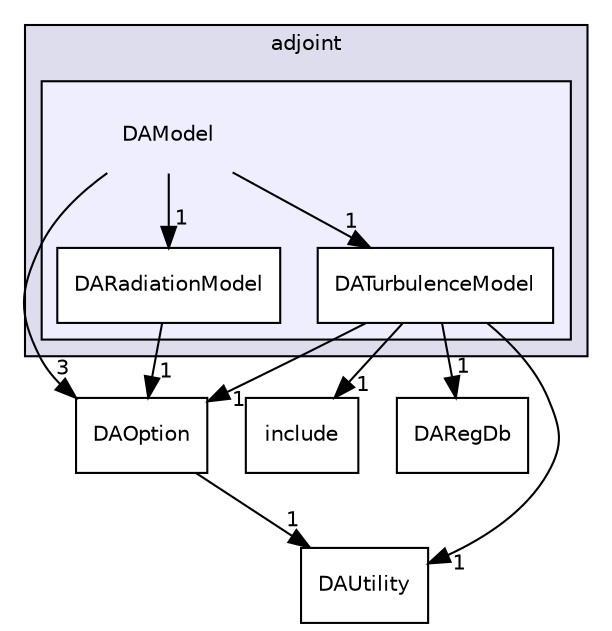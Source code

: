 digraph "dafoam/src/adjoint/DAModel" {
  bgcolor=transparent;
  compound=true
  node [ fontsize="10", fontname="Helvetica"];
  edge [ labelfontsize="10", labelfontname="Helvetica"];
  subgraph clusterdir_f5514f987767675d2ddbed85ad2de067 {
    graph [ bgcolor="#ddddee", pencolor="black", label="adjoint" fontname="Helvetica", fontsize="10", URL="dir_f5514f987767675d2ddbed85ad2de067.html"]
  subgraph clusterdir_0e038532d2d478fb20f067fb4c41f83e {
    graph [ bgcolor="#eeeeff", pencolor="black", label="" URL="dir_0e038532d2d478fb20f067fb4c41f83e.html"];
    dir_0e038532d2d478fb20f067fb4c41f83e [shape=plaintext label="DAModel"];
    dir_84dc04b439b147eabb3b1f52846e5fdb [shape=box label="DARadiationModel" color="black" fillcolor="white" style="filled" URL="dir_84dc04b439b147eabb3b1f52846e5fdb.html"];
    dir_a9b11936805b795b6397e9f882cee431 [shape=box label="DATurbulenceModel" color="black" fillcolor="white" style="filled" URL="dir_a9b11936805b795b6397e9f882cee431.html"];
  }
  }
  dir_7df341fe0193531049da9f2466a34806 [shape=box label="include" URL="dir_7df341fe0193531049da9f2466a34806.html"];
  dir_7f5514a39c79bf07c6260b1d89aae56a [shape=box label="DARegDb" URL="dir_7f5514a39c79bf07c6260b1d89aae56a.html"];
  dir_3e1a3916256641cd890d01e288a238af [shape=box label="DAOption" URL="dir_3e1a3916256641cd890d01e288a238af.html"];
  dir_cf971f353ff72be402d0f8c332203c9b [shape=box label="DAUtility" URL="dir_cf971f353ff72be402d0f8c332203c9b.html"];
  dir_84dc04b439b147eabb3b1f52846e5fdb->dir_3e1a3916256641cd890d01e288a238af [headlabel="1", labeldistance=1.5 headhref="dir_000013_000016.html"];
  dir_3e1a3916256641cd890d01e288a238af->dir_cf971f353ff72be402d0f8c332203c9b [headlabel="1", labeldistance=1.5 headhref="dir_000016_000029.html"];
  dir_0e038532d2d478fb20f067fb4c41f83e->dir_84dc04b439b147eabb3b1f52846e5fdb [headlabel="1", labeldistance=1.5 headhref="dir_000012_000013.html"];
  dir_0e038532d2d478fb20f067fb4c41f83e->dir_3e1a3916256641cd890d01e288a238af [headlabel="3", labeldistance=1.5 headhref="dir_000012_000016.html"];
  dir_0e038532d2d478fb20f067fb4c41f83e->dir_a9b11936805b795b6397e9f882cee431 [headlabel="1", labeldistance=1.5 headhref="dir_000012_000014.html"];
  dir_a9b11936805b795b6397e9f882cee431->dir_7df341fe0193531049da9f2466a34806 [headlabel="1", labeldistance=1.5 headhref="dir_000014_000030.html"];
  dir_a9b11936805b795b6397e9f882cee431->dir_7f5514a39c79bf07c6260b1d89aae56a [headlabel="1", labeldistance=1.5 headhref="dir_000014_000018.html"];
  dir_a9b11936805b795b6397e9f882cee431->dir_3e1a3916256641cd890d01e288a238af [headlabel="1", labeldistance=1.5 headhref="dir_000014_000016.html"];
  dir_a9b11936805b795b6397e9f882cee431->dir_cf971f353ff72be402d0f8c332203c9b [headlabel="1", labeldistance=1.5 headhref="dir_000014_000029.html"];
}
